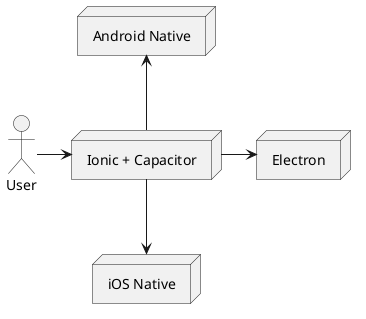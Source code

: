 @startuml architecture

actor User as user
node "Android Native" as android
node "Electron"
node "Ionic + Capacitor" as base
node "iOS Native" as ios



user -> base
base -up-> android
base -> Electron
base -down-> ios

@enduml
